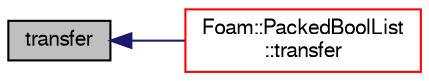 digraph "transfer"
{
  bgcolor="transparent";
  edge [fontname="FreeSans",fontsize="10",labelfontname="FreeSans",labelfontsize="10"];
  node [fontname="FreeSans",fontsize="10",shape=record];
  rankdir="LR";
  Node399 [label="transfer",height=0.2,width=0.4,color="black", fillcolor="grey75", style="filled", fontcolor="black"];
  Node399 -> Node400 [dir="back",color="midnightblue",fontsize="10",style="solid",fontname="FreeSans"];
  Node400 [label="Foam::PackedBoolList\l::transfer",height=0.2,width=0.4,color="red",URL="$a25934.html#a8d60a957d1fc0aaf561091939b0eeb9f",tooltip="Transfer the contents of the argument list into this list. "];
}

